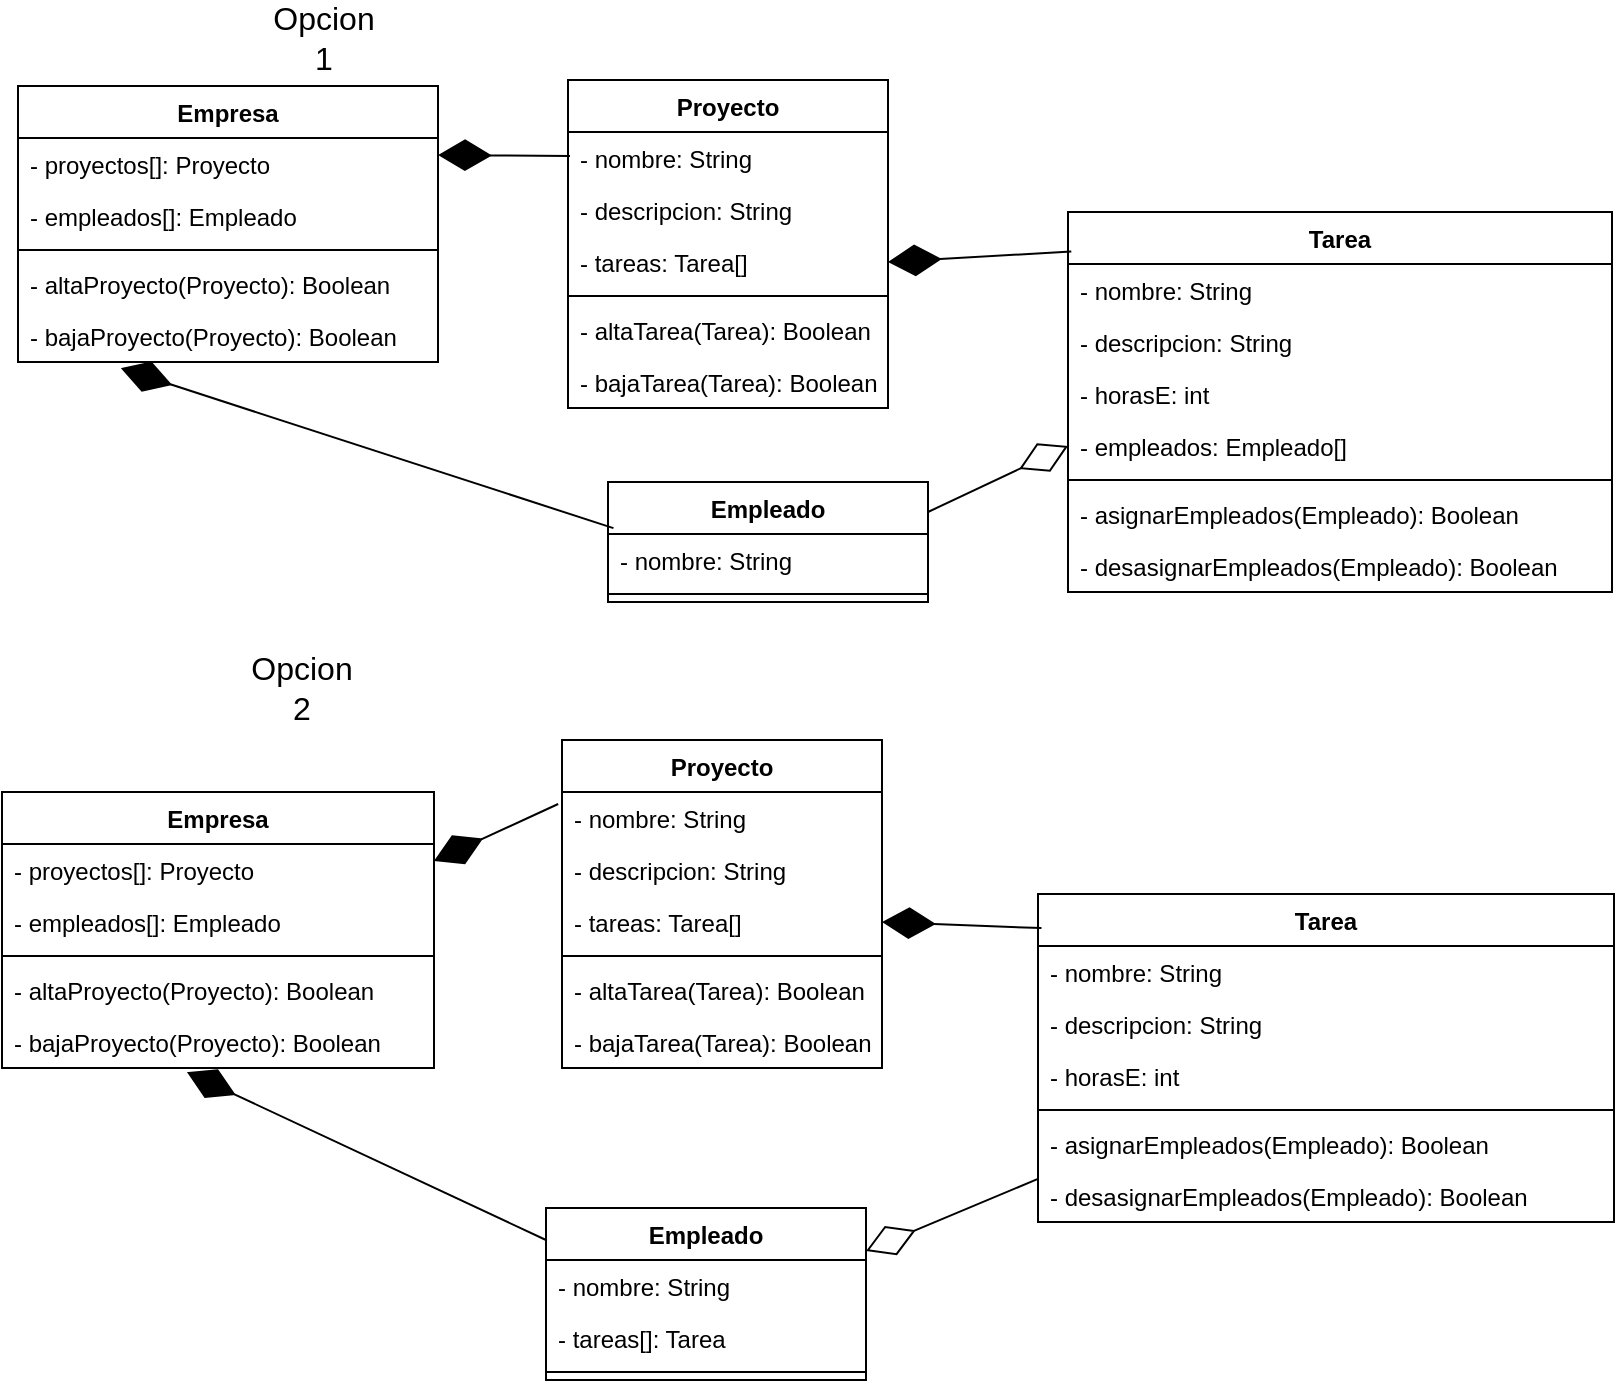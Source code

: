 <mxfile version="24.0.5" type="google">
  <diagram name="Página-1" id="kUIK5C9muk9pUp-iSUwJ">
    <mxGraphModel grid="0" page="0" gridSize="10" guides="1" tooltips="1" connect="1" arrows="1" fold="1" pageScale="1" pageWidth="827" pageHeight="1169" math="0" shadow="0">
      <root>
        <mxCell id="0" />
        <mxCell id="1" parent="0" />
        <mxCell id="D8c2JYka4if8BXDGi2vw-1" value="Proyecto" style="swimlane;fontStyle=1;align=center;verticalAlign=top;childLayout=stackLayout;horizontal=1;startSize=26;horizontalStack=0;resizeParent=1;resizeParentMax=0;resizeLast=0;collapsible=1;marginBottom=0;whiteSpace=wrap;html=1;" vertex="1" parent="1">
          <mxGeometry x="-71" y="-222" width="160" height="164" as="geometry" />
        </mxCell>
        <mxCell id="D8c2JYka4if8BXDGi2vw-2" value="- nombre: String" style="text;strokeColor=none;fillColor=none;align=left;verticalAlign=top;spacingLeft=4;spacingRight=4;overflow=hidden;rotatable=0;points=[[0,0.5],[1,0.5]];portConstraint=eastwest;whiteSpace=wrap;html=1;" vertex="1" parent="D8c2JYka4if8BXDGi2vw-1">
          <mxGeometry y="26" width="160" height="26" as="geometry" />
        </mxCell>
        <mxCell id="D8c2JYka4if8BXDGi2vw-4" value="- descripcion: String" style="text;strokeColor=none;fillColor=none;align=left;verticalAlign=top;spacingLeft=4;spacingRight=4;overflow=hidden;rotatable=0;points=[[0,0.5],[1,0.5]];portConstraint=eastwest;whiteSpace=wrap;html=1;" vertex="1" parent="D8c2JYka4if8BXDGi2vw-1">
          <mxGeometry y="52" width="160" height="26" as="geometry" />
        </mxCell>
        <mxCell id="D8c2JYka4if8BXDGi2vw-7" value="- tareas: Tarea[]" style="text;strokeColor=none;fillColor=none;align=left;verticalAlign=top;spacingLeft=4;spacingRight=4;overflow=hidden;rotatable=0;points=[[0,0.5],[1,0.5]];portConstraint=eastwest;whiteSpace=wrap;html=1;" vertex="1" parent="D8c2JYka4if8BXDGi2vw-1">
          <mxGeometry y="78" width="160" height="26" as="geometry" />
        </mxCell>
        <mxCell id="D8c2JYka4if8BXDGi2vw-3" value="" style="line;strokeWidth=1;fillColor=none;align=left;verticalAlign=middle;spacingTop=-1;spacingLeft=3;spacingRight=3;rotatable=0;labelPosition=right;points=[];portConstraint=eastwest;strokeColor=inherit;" vertex="1" parent="D8c2JYka4if8BXDGi2vw-1">
          <mxGeometry y="104" width="160" height="8" as="geometry" />
        </mxCell>
        <mxCell id="FgbwJfhC_p-mnopBHokt-33" value="- altaTarea(Tarea): Boolean" style="text;strokeColor=none;fillColor=none;align=left;verticalAlign=top;spacingLeft=4;spacingRight=4;overflow=hidden;rotatable=0;points=[[0,0.5],[1,0.5]];portConstraint=eastwest;whiteSpace=wrap;html=1;" vertex="1" parent="D8c2JYka4if8BXDGi2vw-1">
          <mxGeometry y="112" width="160" height="26" as="geometry" />
        </mxCell>
        <mxCell id="FgbwJfhC_p-mnopBHokt-37" value="- bajaTarea(Tarea): Boolean" style="text;strokeColor=none;fillColor=none;align=left;verticalAlign=top;spacingLeft=4;spacingRight=4;overflow=hidden;rotatable=0;points=[[0,0.5],[1,0.5]];portConstraint=eastwest;whiteSpace=wrap;html=1;" vertex="1" parent="D8c2JYka4if8BXDGi2vw-1">
          <mxGeometry y="138" width="160" height="26" as="geometry" />
        </mxCell>
        <mxCell id="D8c2JYka4if8BXDGi2vw-9" value="Tarea" style="swimlane;fontStyle=1;align=center;verticalAlign=top;childLayout=stackLayout;horizontal=1;startSize=26;horizontalStack=0;resizeParent=1;resizeParentMax=0;resizeLast=0;collapsible=1;marginBottom=0;whiteSpace=wrap;html=1;" vertex="1" parent="1">
          <mxGeometry x="179" y="-156" width="272" height="190" as="geometry" />
        </mxCell>
        <mxCell id="D8c2JYka4if8BXDGi2vw-10" value="- nombre: String" style="text;strokeColor=none;fillColor=none;align=left;verticalAlign=top;spacingLeft=4;spacingRight=4;overflow=hidden;rotatable=0;points=[[0,0.5],[1,0.5]];portConstraint=eastwest;whiteSpace=wrap;html=1;" vertex="1" parent="D8c2JYka4if8BXDGi2vw-9">
          <mxGeometry y="26" width="272" height="26" as="geometry" />
        </mxCell>
        <mxCell id="D8c2JYka4if8BXDGi2vw-11" value="- descripcion: String" style="text;strokeColor=none;fillColor=none;align=left;verticalAlign=top;spacingLeft=4;spacingRight=4;overflow=hidden;rotatable=0;points=[[0,0.5],[1,0.5]];portConstraint=eastwest;whiteSpace=wrap;html=1;" vertex="1" parent="D8c2JYka4if8BXDGi2vw-9">
          <mxGeometry y="52" width="272" height="26" as="geometry" />
        </mxCell>
        <mxCell id="D8c2JYka4if8BXDGi2vw-12" value="- horasE: int" style="text;strokeColor=none;fillColor=none;align=left;verticalAlign=top;spacingLeft=4;spacingRight=4;overflow=hidden;rotatable=0;points=[[0,0.5],[1,0.5]];portConstraint=eastwest;whiteSpace=wrap;html=1;" vertex="1" parent="D8c2JYka4if8BXDGi2vw-9">
          <mxGeometry y="78" width="272" height="26" as="geometry" />
        </mxCell>
        <mxCell id="D8c2JYka4if8BXDGi2vw-15" value="- empleados: Empleado[]" style="text;strokeColor=none;fillColor=none;align=left;verticalAlign=top;spacingLeft=4;spacingRight=4;overflow=hidden;rotatable=0;points=[[0,0.5],[1,0.5]];portConstraint=eastwest;whiteSpace=wrap;html=1;" vertex="1" parent="D8c2JYka4if8BXDGi2vw-9">
          <mxGeometry y="104" width="272" height="26" as="geometry" />
        </mxCell>
        <mxCell id="D8c2JYka4if8BXDGi2vw-13" value="" style="line;strokeWidth=1;fillColor=none;align=left;verticalAlign=middle;spacingTop=-1;spacingLeft=3;spacingRight=3;rotatable=0;labelPosition=right;points=[];portConstraint=eastwest;strokeColor=inherit;" vertex="1" parent="D8c2JYka4if8BXDGi2vw-9">
          <mxGeometry y="130" width="272" height="8" as="geometry" />
        </mxCell>
        <mxCell id="FgbwJfhC_p-mnopBHokt-38" value="- asignarEmpleados(Empleado): Boolean" style="text;strokeColor=none;fillColor=none;align=left;verticalAlign=top;spacingLeft=4;spacingRight=4;overflow=hidden;rotatable=0;points=[[0,0.5],[1,0.5]];portConstraint=eastwest;whiteSpace=wrap;html=1;" vertex="1" parent="D8c2JYka4if8BXDGi2vw-9">
          <mxGeometry y="138" width="272" height="26" as="geometry" />
        </mxCell>
        <mxCell id="FgbwJfhC_p-mnopBHokt-40" value="- desasignarEmpleados(Empleado): Boolean" style="text;strokeColor=none;fillColor=none;align=left;verticalAlign=top;spacingLeft=4;spacingRight=4;overflow=hidden;rotatable=0;points=[[0,0.5],[1,0.5]];portConstraint=eastwest;whiteSpace=wrap;html=1;" vertex="1" parent="D8c2JYka4if8BXDGi2vw-9">
          <mxGeometry y="164" width="272" height="26" as="geometry" />
        </mxCell>
        <mxCell id="D8c2JYka4if8BXDGi2vw-16" value="Empleado" style="swimlane;fontStyle=1;align=center;verticalAlign=top;childLayout=stackLayout;horizontal=1;startSize=26;horizontalStack=0;resizeParent=1;resizeParentMax=0;resizeLast=0;collapsible=1;marginBottom=0;whiteSpace=wrap;html=1;" vertex="1" parent="1">
          <mxGeometry x="-51" y="-21" width="160" height="60" as="geometry" />
        </mxCell>
        <mxCell id="D8c2JYka4if8BXDGi2vw-17" value="- nombre: String" style="text;strokeColor=none;fillColor=none;align=left;verticalAlign=top;spacingLeft=4;spacingRight=4;overflow=hidden;rotatable=0;points=[[0,0.5],[1,0.5]];portConstraint=eastwest;whiteSpace=wrap;html=1;" vertex="1" parent="D8c2JYka4if8BXDGi2vw-16">
          <mxGeometry y="26" width="160" height="26" as="geometry" />
        </mxCell>
        <mxCell id="D8c2JYka4if8BXDGi2vw-21" value="" style="line;strokeWidth=1;fillColor=none;align=left;verticalAlign=middle;spacingTop=-1;spacingLeft=3;spacingRight=3;rotatable=0;labelPosition=right;points=[];portConstraint=eastwest;strokeColor=inherit;" vertex="1" parent="D8c2JYka4if8BXDGi2vw-16">
          <mxGeometry y="52" width="160" height="8" as="geometry" />
        </mxCell>
        <mxCell id="D8c2JYka4if8BXDGi2vw-23" style="edgeStyle=none;curved=1;rounded=0;orthogonalLoop=1;jettySize=auto;html=1;exitX=0.25;exitY=0;exitDx=0;exitDy=0;fontSize=12;startSize=8;endSize=8;" edge="1" parent="1" source="D8c2JYka4if8BXDGi2vw-9" target="D8c2JYka4if8BXDGi2vw-9">
          <mxGeometry relative="1" as="geometry" />
        </mxCell>
        <mxCell id="D8c2JYka4if8BXDGi2vw-24" value="" style="endArrow=diamondThin;endFill=1;endSize=24;html=1;rounded=0;fontSize=12;entryX=1;entryY=0.5;entryDx=0;entryDy=0;exitX=0.006;exitY=0.104;exitDx=0;exitDy=0;exitPerimeter=0;" edge="1" parent="1" source="D8c2JYka4if8BXDGi2vw-9" target="D8c2JYka4if8BXDGi2vw-7">
          <mxGeometry width="160" relative="1" as="geometry">
            <mxPoint x="69" y="109" as="sourcePoint" />
            <mxPoint x="229" y="109" as="targetPoint" />
          </mxGeometry>
        </mxCell>
        <mxCell id="D8c2JYka4if8BXDGi2vw-26" value="" style="endArrow=diamondThin;endFill=0;endSize=24;html=1;rounded=0;fontSize=12;entryX=0;entryY=0.5;entryDx=0;entryDy=0;exitX=1;exitY=0.25;exitDx=0;exitDy=0;" edge="1" parent="1" source="D8c2JYka4if8BXDGi2vw-16" target="D8c2JYka4if8BXDGi2vw-15">
          <mxGeometry width="160" relative="1" as="geometry">
            <mxPoint x="319" y="240" as="sourcePoint" />
            <mxPoint x="479" y="240" as="targetPoint" />
          </mxGeometry>
        </mxCell>
        <mxCell id="FgbwJfhC_p-mnopBHokt-1" value="Proyecto" style="swimlane;fontStyle=1;align=center;verticalAlign=top;childLayout=stackLayout;horizontal=1;startSize=26;horizontalStack=0;resizeParent=1;resizeParentMax=0;resizeLast=0;collapsible=1;marginBottom=0;whiteSpace=wrap;html=1;" vertex="1" parent="1">
          <mxGeometry x="-74" y="108" width="160" height="164" as="geometry" />
        </mxCell>
        <mxCell id="FgbwJfhC_p-mnopBHokt-2" value="- nombre: String" style="text;strokeColor=none;fillColor=none;align=left;verticalAlign=top;spacingLeft=4;spacingRight=4;overflow=hidden;rotatable=0;points=[[0,0.5],[1,0.5]];portConstraint=eastwest;whiteSpace=wrap;html=1;" vertex="1" parent="FgbwJfhC_p-mnopBHokt-1">
          <mxGeometry y="26" width="160" height="26" as="geometry" />
        </mxCell>
        <mxCell id="FgbwJfhC_p-mnopBHokt-3" value="- descripcion: String" style="text;strokeColor=none;fillColor=none;align=left;verticalAlign=top;spacingLeft=4;spacingRight=4;overflow=hidden;rotatable=0;points=[[0,0.5],[1,0.5]];portConstraint=eastwest;whiteSpace=wrap;html=1;" vertex="1" parent="FgbwJfhC_p-mnopBHokt-1">
          <mxGeometry y="52" width="160" height="26" as="geometry" />
        </mxCell>
        <mxCell id="FgbwJfhC_p-mnopBHokt-4" value="- tareas: Tarea[]" style="text;strokeColor=none;fillColor=none;align=left;verticalAlign=top;spacingLeft=4;spacingRight=4;overflow=hidden;rotatable=0;points=[[0,0.5],[1,0.5]];portConstraint=eastwest;whiteSpace=wrap;html=1;" vertex="1" parent="FgbwJfhC_p-mnopBHokt-1">
          <mxGeometry y="78" width="160" height="26" as="geometry" />
        </mxCell>
        <mxCell id="FgbwJfhC_p-mnopBHokt-5" value="" style="line;strokeWidth=1;fillColor=none;align=left;verticalAlign=middle;spacingTop=-1;spacingLeft=3;spacingRight=3;rotatable=0;labelPosition=right;points=[];portConstraint=eastwest;strokeColor=inherit;" vertex="1" parent="FgbwJfhC_p-mnopBHokt-1">
          <mxGeometry y="104" width="160" height="8" as="geometry" />
        </mxCell>
        <mxCell id="FgbwJfhC_p-mnopBHokt-48" value="- altaTarea(Tarea): Boolean" style="text;strokeColor=none;fillColor=none;align=left;verticalAlign=top;spacingLeft=4;spacingRight=4;overflow=hidden;rotatable=0;points=[[0,0.5],[1,0.5]];portConstraint=eastwest;whiteSpace=wrap;html=1;" vertex="1" parent="FgbwJfhC_p-mnopBHokt-1">
          <mxGeometry y="112" width="160" height="26" as="geometry" />
        </mxCell>
        <mxCell id="FgbwJfhC_p-mnopBHokt-49" value="- bajaTarea(Tarea): Boolean" style="text;strokeColor=none;fillColor=none;align=left;verticalAlign=top;spacingLeft=4;spacingRight=4;overflow=hidden;rotatable=0;points=[[0,0.5],[1,0.5]];portConstraint=eastwest;whiteSpace=wrap;html=1;" vertex="1" parent="FgbwJfhC_p-mnopBHokt-1">
          <mxGeometry y="138" width="160" height="26" as="geometry" />
        </mxCell>
        <mxCell id="FgbwJfhC_p-mnopBHokt-6" value="Tarea" style="swimlane;fontStyle=1;align=center;verticalAlign=top;childLayout=stackLayout;horizontal=1;startSize=26;horizontalStack=0;resizeParent=1;resizeParentMax=0;resizeLast=0;collapsible=1;marginBottom=0;whiteSpace=wrap;html=1;" vertex="1" parent="1">
          <mxGeometry x="164" y="185" width="288" height="164" as="geometry" />
        </mxCell>
        <mxCell id="FgbwJfhC_p-mnopBHokt-7" value="- nombre: String" style="text;strokeColor=none;fillColor=none;align=left;verticalAlign=top;spacingLeft=4;spacingRight=4;overflow=hidden;rotatable=0;points=[[0,0.5],[1,0.5]];portConstraint=eastwest;whiteSpace=wrap;html=1;" vertex="1" parent="FgbwJfhC_p-mnopBHokt-6">
          <mxGeometry y="26" width="288" height="26" as="geometry" />
        </mxCell>
        <mxCell id="FgbwJfhC_p-mnopBHokt-8" value="- descripcion: String" style="text;strokeColor=none;fillColor=none;align=left;verticalAlign=top;spacingLeft=4;spacingRight=4;overflow=hidden;rotatable=0;points=[[0,0.5],[1,0.5]];portConstraint=eastwest;whiteSpace=wrap;html=1;" vertex="1" parent="FgbwJfhC_p-mnopBHokt-6">
          <mxGeometry y="52" width="288" height="26" as="geometry" />
        </mxCell>
        <mxCell id="FgbwJfhC_p-mnopBHokt-9" value="- horasE: int" style="text;strokeColor=none;fillColor=none;align=left;verticalAlign=top;spacingLeft=4;spacingRight=4;overflow=hidden;rotatable=0;points=[[0,0.5],[1,0.5]];portConstraint=eastwest;whiteSpace=wrap;html=1;" vertex="1" parent="FgbwJfhC_p-mnopBHokt-6">
          <mxGeometry y="78" width="288" height="26" as="geometry" />
        </mxCell>
        <mxCell id="FgbwJfhC_p-mnopBHokt-11" value="" style="line;strokeWidth=1;fillColor=none;align=left;verticalAlign=middle;spacingTop=-1;spacingLeft=3;spacingRight=3;rotatable=0;labelPosition=right;points=[];portConstraint=eastwest;strokeColor=inherit;" vertex="1" parent="FgbwJfhC_p-mnopBHokt-6">
          <mxGeometry y="104" width="288" height="8" as="geometry" />
        </mxCell>
        <mxCell id="FgbwJfhC_p-mnopBHokt-50" value="- asignarEmpleados(Empleado): Boolean" style="text;strokeColor=none;fillColor=none;align=left;verticalAlign=top;spacingLeft=4;spacingRight=4;overflow=hidden;rotatable=0;points=[[0,0.5],[1,0.5]];portConstraint=eastwest;whiteSpace=wrap;html=1;" vertex="1" parent="FgbwJfhC_p-mnopBHokt-6">
          <mxGeometry y="112" width="288" height="26" as="geometry" />
        </mxCell>
        <mxCell id="FgbwJfhC_p-mnopBHokt-51" value="- desasignarEmpleados(Empleado): Boolean" style="text;strokeColor=none;fillColor=none;align=left;verticalAlign=top;spacingLeft=4;spacingRight=4;overflow=hidden;rotatable=0;points=[[0,0.5],[1,0.5]];portConstraint=eastwest;whiteSpace=wrap;html=1;" vertex="1" parent="FgbwJfhC_p-mnopBHokt-6">
          <mxGeometry y="138" width="288" height="26" as="geometry" />
        </mxCell>
        <mxCell id="FgbwJfhC_p-mnopBHokt-12" value="Empleado" style="swimlane;fontStyle=1;align=center;verticalAlign=top;childLayout=stackLayout;horizontal=1;startSize=26;horizontalStack=0;resizeParent=1;resizeParentMax=0;resizeLast=0;collapsible=1;marginBottom=0;whiteSpace=wrap;html=1;" vertex="1" parent="1">
          <mxGeometry x="-82" y="342" width="160" height="86" as="geometry" />
        </mxCell>
        <mxCell id="FgbwJfhC_p-mnopBHokt-13" value="- nombre: String" style="text;strokeColor=none;fillColor=none;align=left;verticalAlign=top;spacingLeft=4;spacingRight=4;overflow=hidden;rotatable=0;points=[[0,0.5],[1,0.5]];portConstraint=eastwest;whiteSpace=wrap;html=1;" vertex="1" parent="FgbwJfhC_p-mnopBHokt-12">
          <mxGeometry y="26" width="160" height="26" as="geometry" />
        </mxCell>
        <mxCell id="FgbwJfhC_p-mnopBHokt-18" value="- tareas[]: Tarea" style="text;strokeColor=none;fillColor=none;align=left;verticalAlign=top;spacingLeft=4;spacingRight=4;overflow=hidden;rotatable=0;points=[[0,0.5],[1,0.5]];portConstraint=eastwest;whiteSpace=wrap;html=1;" vertex="1" parent="FgbwJfhC_p-mnopBHokt-12">
          <mxGeometry y="52" width="160" height="26" as="geometry" />
        </mxCell>
        <mxCell id="FgbwJfhC_p-mnopBHokt-14" value="" style="line;strokeWidth=1;fillColor=none;align=left;verticalAlign=middle;spacingTop=-1;spacingLeft=3;spacingRight=3;rotatable=0;labelPosition=right;points=[];portConstraint=eastwest;strokeColor=inherit;" vertex="1" parent="FgbwJfhC_p-mnopBHokt-12">
          <mxGeometry y="78" width="160" height="8" as="geometry" />
        </mxCell>
        <mxCell id="FgbwJfhC_p-mnopBHokt-15" style="edgeStyle=none;curved=1;rounded=0;orthogonalLoop=1;jettySize=auto;html=1;exitX=0.25;exitY=0;exitDx=0;exitDy=0;fontSize=12;startSize=8;endSize=8;" edge="1" parent="1" source="FgbwJfhC_p-mnopBHokt-6" target="FgbwJfhC_p-mnopBHokt-6">
          <mxGeometry relative="1" as="geometry" />
        </mxCell>
        <mxCell id="FgbwJfhC_p-mnopBHokt-16" value="" style="endArrow=diamondThin;endFill=1;endSize=24;html=1;rounded=0;fontSize=12;entryX=1;entryY=0.5;entryDx=0;entryDy=0;exitX=0.006;exitY=0.104;exitDx=0;exitDy=0;exitPerimeter=0;" edge="1" parent="1" source="FgbwJfhC_p-mnopBHokt-6" target="FgbwJfhC_p-mnopBHokt-4">
          <mxGeometry width="160" relative="1" as="geometry">
            <mxPoint x="63" y="369" as="sourcePoint" />
            <mxPoint x="223" y="369" as="targetPoint" />
          </mxGeometry>
        </mxCell>
        <mxCell id="FgbwJfhC_p-mnopBHokt-17" value="" style="endArrow=diamondThin;endFill=0;endSize=24;html=1;rounded=0;fontSize=12;entryX=1;entryY=0.25;entryDx=0;entryDy=0;" edge="1" parent="1" source="FgbwJfhC_p-mnopBHokt-6" target="FgbwJfhC_p-mnopBHokt-12">
          <mxGeometry width="160" relative="1" as="geometry">
            <mxPoint x="313" y="500" as="sourcePoint" />
            <mxPoint x="409" y="213" as="targetPoint" />
          </mxGeometry>
        </mxCell>
        <mxCell id="FgbwJfhC_p-mnopBHokt-19" value="Empresa" style="swimlane;fontStyle=1;align=center;verticalAlign=top;childLayout=stackLayout;horizontal=1;startSize=26;horizontalStack=0;resizeParent=1;resizeParentMax=0;resizeLast=0;collapsible=1;marginBottom=0;whiteSpace=wrap;html=1;" vertex="1" parent="1">
          <mxGeometry x="-346" y="-219" width="210" height="138" as="geometry" />
        </mxCell>
        <mxCell id="FgbwJfhC_p-mnopBHokt-20" value="- proyectos[]: Proyecto" style="text;strokeColor=none;fillColor=none;align=left;verticalAlign=top;spacingLeft=4;spacingRight=4;overflow=hidden;rotatable=0;points=[[0,0.5],[1,0.5]];portConstraint=eastwest;whiteSpace=wrap;html=1;" vertex="1" parent="FgbwJfhC_p-mnopBHokt-19">
          <mxGeometry y="26" width="210" height="26" as="geometry" />
        </mxCell>
        <mxCell id="FgbwJfhC_p-mnopBHokt-34" value="- empleados[]: Empleado" style="text;strokeColor=none;fillColor=none;align=left;verticalAlign=top;spacingLeft=4;spacingRight=4;overflow=hidden;rotatable=0;points=[[0,0.5],[1,0.5]];portConstraint=eastwest;whiteSpace=wrap;html=1;" vertex="1" parent="FgbwJfhC_p-mnopBHokt-19">
          <mxGeometry y="52" width="210" height="26" as="geometry" />
        </mxCell>
        <mxCell id="FgbwJfhC_p-mnopBHokt-23" value="" style="line;strokeWidth=1;fillColor=none;align=left;verticalAlign=middle;spacingTop=-1;spacingLeft=3;spacingRight=3;rotatable=0;labelPosition=right;points=[];portConstraint=eastwest;strokeColor=inherit;" vertex="1" parent="FgbwJfhC_p-mnopBHokt-19">
          <mxGeometry y="78" width="210" height="8" as="geometry" />
        </mxCell>
        <mxCell id="FgbwJfhC_p-mnopBHokt-31" value="- altaProyecto(Proyecto): Boolean" style="text;strokeColor=none;fillColor=none;align=left;verticalAlign=top;spacingLeft=4;spacingRight=4;overflow=hidden;rotatable=0;points=[[0,0.5],[1,0.5]];portConstraint=eastwest;whiteSpace=wrap;html=1;" vertex="1" parent="FgbwJfhC_p-mnopBHokt-19">
          <mxGeometry y="86" width="210" height="26" as="geometry" />
        </mxCell>
        <mxCell id="FgbwJfhC_p-mnopBHokt-32" value="- bajaProyecto(Proyecto): Boolean" style="text;strokeColor=none;fillColor=none;align=left;verticalAlign=top;spacingLeft=4;spacingRight=4;overflow=hidden;rotatable=0;points=[[0,0.5],[1,0.5]];portConstraint=eastwest;whiteSpace=wrap;html=1;" vertex="1" parent="FgbwJfhC_p-mnopBHokt-19">
          <mxGeometry y="112" width="210" height="26" as="geometry" />
        </mxCell>
        <mxCell id="FgbwJfhC_p-mnopBHokt-24" value="" style="endArrow=diamondThin;endFill=1;endSize=24;html=1;rounded=0;fontSize=12;entryX=1;entryY=0.25;entryDx=0;entryDy=0;exitX=0.019;exitY=0.063;exitDx=0;exitDy=0;exitPerimeter=0;" edge="1" parent="1" target="FgbwJfhC_p-mnopBHokt-19">
          <mxGeometry width="160" relative="1" as="geometry">
            <mxPoint x="-70.04" y="-183.944" as="sourcePoint" />
            <mxPoint x="-139.0" y="-189" as="targetPoint" />
          </mxGeometry>
        </mxCell>
        <mxCell id="FgbwJfhC_p-mnopBHokt-25" value="Empresa" style="swimlane;fontStyle=1;align=center;verticalAlign=top;childLayout=stackLayout;horizontal=1;startSize=26;horizontalStack=0;resizeParent=1;resizeParentMax=0;resizeLast=0;collapsible=1;marginBottom=0;whiteSpace=wrap;html=1;" vertex="1" parent="1">
          <mxGeometry x="-354" y="134" width="216" height="138" as="geometry" />
        </mxCell>
        <mxCell id="FgbwJfhC_p-mnopBHokt-26" value="- proyectos[]: Proyecto" style="text;strokeColor=none;fillColor=none;align=left;verticalAlign=top;spacingLeft=4;spacingRight=4;overflow=hidden;rotatable=0;points=[[0,0.5],[1,0.5]];portConstraint=eastwest;whiteSpace=wrap;html=1;" vertex="1" parent="FgbwJfhC_p-mnopBHokt-25">
          <mxGeometry y="26" width="216" height="26" as="geometry" />
        </mxCell>
        <mxCell id="FgbwJfhC_p-mnopBHokt-53" value="- empleados[]: Empleado" style="text;strokeColor=none;fillColor=none;align=left;verticalAlign=top;spacingLeft=4;spacingRight=4;overflow=hidden;rotatable=0;points=[[0,0.5],[1,0.5]];portConstraint=eastwest;whiteSpace=wrap;html=1;" vertex="1" parent="FgbwJfhC_p-mnopBHokt-25">
          <mxGeometry y="52" width="216" height="26" as="geometry" />
        </mxCell>
        <mxCell id="FgbwJfhC_p-mnopBHokt-27" value="" style="line;strokeWidth=1;fillColor=none;align=left;verticalAlign=middle;spacingTop=-1;spacingLeft=3;spacingRight=3;rotatable=0;labelPosition=right;points=[];portConstraint=eastwest;strokeColor=inherit;" vertex="1" parent="FgbwJfhC_p-mnopBHokt-25">
          <mxGeometry y="78" width="216" height="8" as="geometry" />
        </mxCell>
        <mxCell id="FgbwJfhC_p-mnopBHokt-46" value="- altaProyecto(Proyecto): Boolean" style="text;strokeColor=none;fillColor=none;align=left;verticalAlign=top;spacingLeft=4;spacingRight=4;overflow=hidden;rotatable=0;points=[[0,0.5],[1,0.5]];portConstraint=eastwest;whiteSpace=wrap;html=1;" vertex="1" parent="FgbwJfhC_p-mnopBHokt-25">
          <mxGeometry y="86" width="216" height="26" as="geometry" />
        </mxCell>
        <mxCell id="FgbwJfhC_p-mnopBHokt-47" value="- bajaProyecto(Proyecto): Boolean" style="text;strokeColor=none;fillColor=none;align=left;verticalAlign=top;spacingLeft=4;spacingRight=4;overflow=hidden;rotatable=0;points=[[0,0.5],[1,0.5]];portConstraint=eastwest;whiteSpace=wrap;html=1;" vertex="1" parent="FgbwJfhC_p-mnopBHokt-25">
          <mxGeometry y="112" width="216" height="26" as="geometry" />
        </mxCell>
        <mxCell id="FgbwJfhC_p-mnopBHokt-28" value="" style="endArrow=diamondThin;endFill=1;endSize=24;html=1;rounded=0;fontSize=12;entryX=1;entryY=0.25;entryDx=0;entryDy=0;exitX=-0.012;exitY=0.231;exitDx=0;exitDy=0;exitPerimeter=0;" edge="1" parent="1" source="FgbwJfhC_p-mnopBHokt-2" target="FgbwJfhC_p-mnopBHokt-25">
          <mxGeometry width="160" relative="1" as="geometry">
            <mxPoint x="-133.04" y="16.056" as="sourcePoint" />
            <mxPoint x="-138" y="170" as="targetPoint" />
          </mxGeometry>
        </mxCell>
        <mxCell id="FgbwJfhC_p-mnopBHokt-29" value="Opcion 2" style="text;strokeColor=none;fillColor=none;html=1;align=center;verticalAlign=middle;whiteSpace=wrap;rounded=0;fontSize=16;" vertex="1" parent="1">
          <mxGeometry x="-234" y="67" width="60" height="30" as="geometry" />
        </mxCell>
        <mxCell id="FgbwJfhC_p-mnopBHokt-30" value="Opcion 1" style="text;strokeColor=none;fillColor=none;html=1;align=center;verticalAlign=middle;whiteSpace=wrap;rounded=0;fontSize=16;" vertex="1" parent="1">
          <mxGeometry x="-223" y="-258" width="60" height="30" as="geometry" />
        </mxCell>
        <mxCell id="FgbwJfhC_p-mnopBHokt-36" value="" style="endArrow=diamondThin;endFill=1;endSize=24;html=1;rounded=0;fontSize=12;entryX=0.245;entryY=1.12;entryDx=0;entryDy=0;exitX=0.017;exitY=-0.113;exitDx=0;exitDy=0;exitPerimeter=0;entryPerimeter=0;" edge="1" parent="1" source="D8c2JYka4if8BXDGi2vw-17" target="FgbwJfhC_p-mnopBHokt-32">
          <mxGeometry width="160" relative="1" as="geometry">
            <mxPoint x="395.96" y="33.996" as="sourcePoint" />
            <mxPoint x="329" y="46.94" as="targetPoint" />
          </mxGeometry>
        </mxCell>
        <mxCell id="FgbwJfhC_p-mnopBHokt-52" value="" style="endArrow=diamondThin;endFill=1;endSize=24;html=1;rounded=0;fontSize=12;entryX=0.428;entryY=1.079;entryDx=0;entryDy=0;exitX=0.017;exitY=-0.113;exitDx=0;exitDy=0;exitPerimeter=0;entryPerimeter=0;" edge="1" parent="1" target="FgbwJfhC_p-mnopBHokt-47">
          <mxGeometry width="160" relative="1" as="geometry">
            <mxPoint x="-82" y="358" as="sourcePoint" />
            <mxPoint x="-329" y="278" as="targetPoint" />
          </mxGeometry>
        </mxCell>
      </root>
    </mxGraphModel>
  </diagram>
</mxfile>
